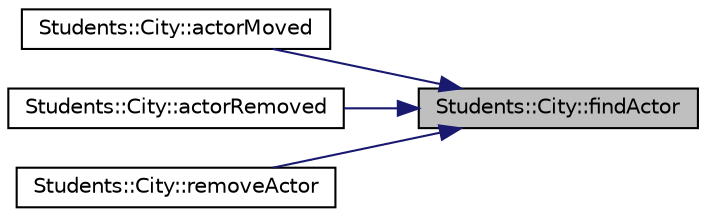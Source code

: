 digraph "Students::City::findActor"
{
 // LATEX_PDF_SIZE
  edge [fontname="Helvetica",fontsize="10",labelfontname="Helvetica",labelfontsize="10"];
  node [fontname="Helvetica",fontsize="10",shape=record];
  rankdir="RL";
  Node1 [label="Students::City::findActor",height=0.2,width=0.4,color="black", fillcolor="grey75", style="filled", fontcolor="black",tooltip="findActor checks if the given actor is in the city."];
  Node1 -> Node2 [dir="back",color="midnightblue",fontsize="10",style="solid",fontname="Helvetica"];
  Node2 [label="Students::City::actorMoved",height=0.2,width=0.4,color="black", fillcolor="white", style="filled",URL="$class_students_1_1_city.html#abb4479255bb55aea1f90ad3cb9312ce0",tooltip="actorMoved is an operation that is used to tell wether certain actor has moved."];
  Node1 -> Node3 [dir="back",color="midnightblue",fontsize="10",style="solid",fontname="Helvetica"];
  Node3 [label="Students::City::actorRemoved",height=0.2,width=0.4,color="black", fillcolor="white", style="filled",URL="$class_students_1_1_city.html#a4966952d977ece54490ce81742038021",tooltip="actorRemoved tells the city that actor is removed ingame."];
  Node1 -> Node4 [dir="back",color="midnightblue",fontsize="10",style="solid",fontname="Helvetica"];
  Node4 [label="Students::City::removeActor",height=0.2,width=0.4,color="black", fillcolor="white", style="filled",URL="$class_students_1_1_city.html#ae7e2279c6e34f922ea527f5e3ac17809",tooltip="removeActor removes the actor from the city."];
}
